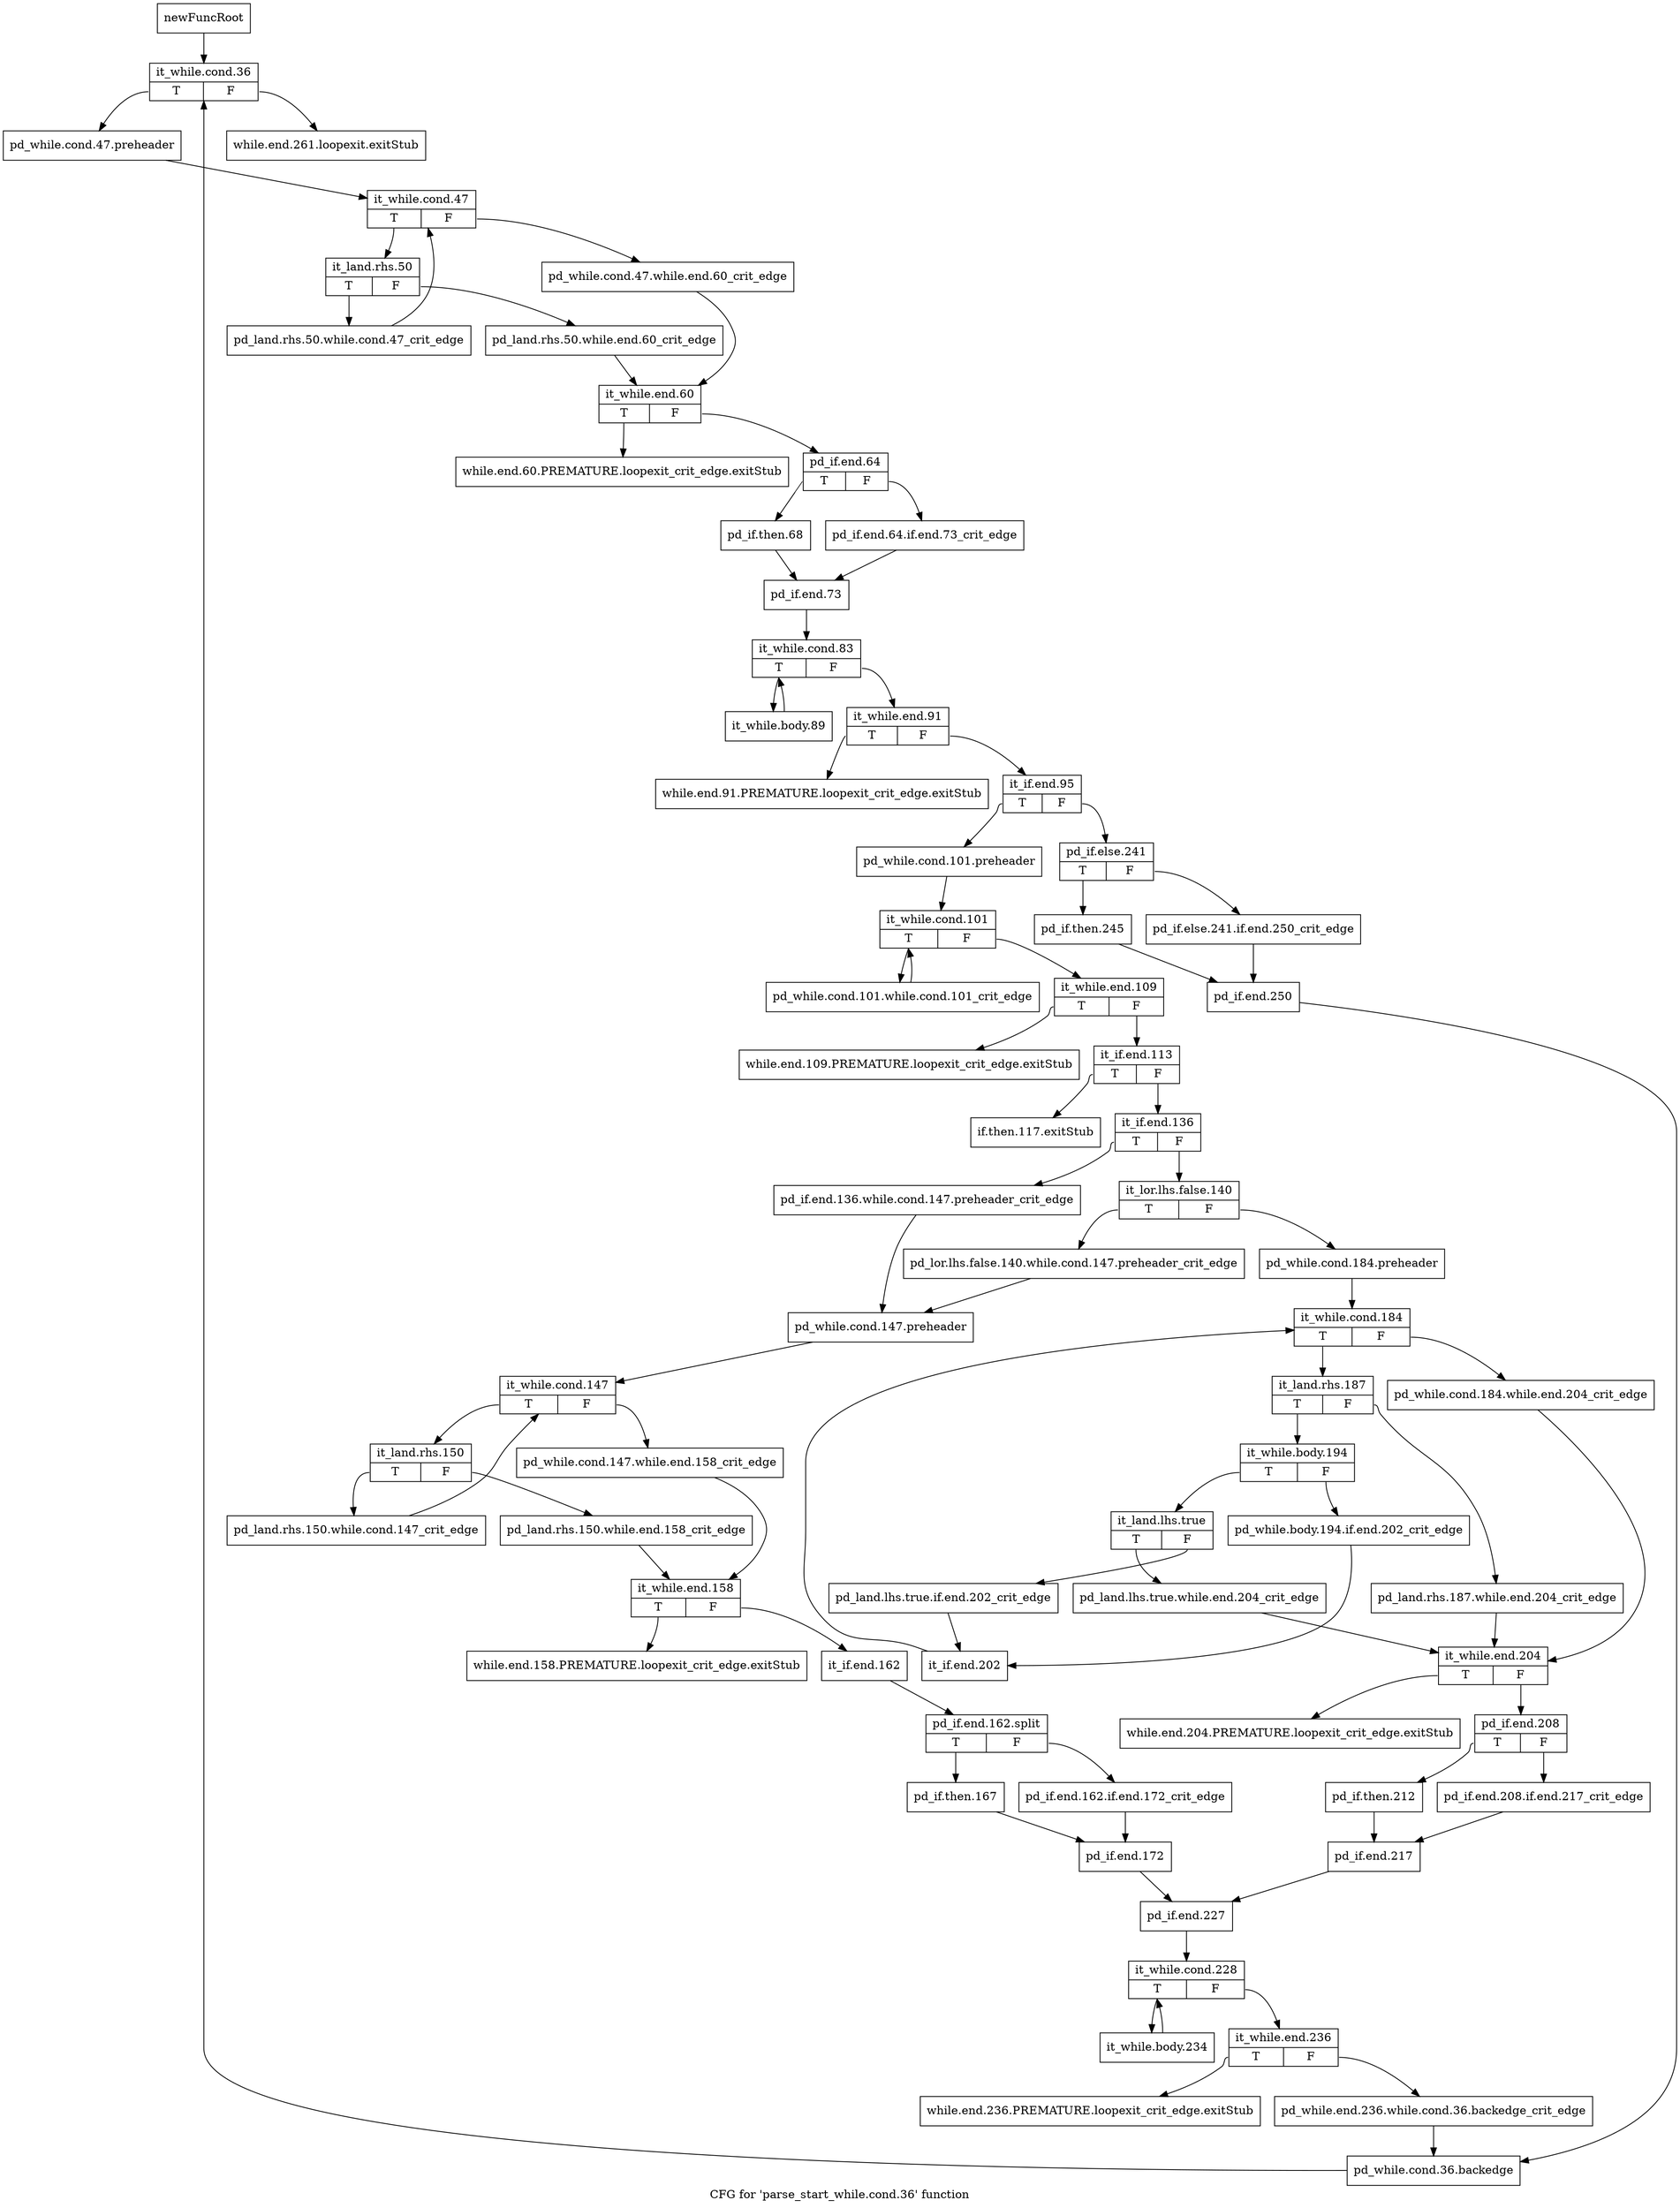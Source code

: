 digraph "CFG for 'parse_start_while.cond.36' function" {
	label="CFG for 'parse_start_while.cond.36' function";

	Node0x59a0310 [shape=record,label="{newFuncRoot}"];
	Node0x59a0310 -> Node0x59a05e0;
	Node0x59a0360 [shape=record,label="{while.end.261.loopexit.exitStub}"];
	Node0x59a03b0 [shape=record,label="{while.end.60.PREMATURE.loopexit_crit_edge.exitStub}"];
	Node0x59a0400 [shape=record,label="{while.end.91.PREMATURE.loopexit_crit_edge.exitStub}"];
	Node0x59a0450 [shape=record,label="{while.end.109.PREMATURE.loopexit_crit_edge.exitStub}"];
	Node0x59a04a0 [shape=record,label="{if.then.117.exitStub}"];
	Node0x59a04f0 [shape=record,label="{while.end.204.PREMATURE.loopexit_crit_edge.exitStub}"];
	Node0x59a0540 [shape=record,label="{while.end.158.PREMATURE.loopexit_crit_edge.exitStub}"];
	Node0x59a0590 [shape=record,label="{while.end.236.PREMATURE.loopexit_crit_edge.exitStub}"];
	Node0x59a05e0 [shape=record,label="{it_while.cond.36|{<s0>T|<s1>F}}"];
	Node0x59a05e0:s0 -> Node0x59a0630;
	Node0x59a05e0:s1 -> Node0x59a0360;
	Node0x59a0630 [shape=record,label="{pd_while.cond.47.preheader}"];
	Node0x59a0630 -> Node0x59a0680;
	Node0x59a0680 [shape=record,label="{it_while.cond.47|{<s0>T|<s1>F}}"];
	Node0x59a0680:s0 -> Node0x59a0720;
	Node0x59a0680:s1 -> Node0x59a06d0;
	Node0x59a06d0 [shape=record,label="{pd_while.cond.47.while.end.60_crit_edge}"];
	Node0x59a06d0 -> Node0x59a07c0;
	Node0x59a0720 [shape=record,label="{it_land.rhs.50|{<s0>T|<s1>F}}"];
	Node0x59a0720:s0 -> Node0x59a18f0;
	Node0x59a0720:s1 -> Node0x59a0770;
	Node0x59a0770 [shape=record,label="{pd_land.rhs.50.while.end.60_crit_edge}"];
	Node0x59a0770 -> Node0x59a07c0;
	Node0x59a07c0 [shape=record,label="{it_while.end.60|{<s0>T|<s1>F}}"];
	Node0x59a07c0:s0 -> Node0x59a03b0;
	Node0x59a07c0:s1 -> Node0x59a0810;
	Node0x59a0810 [shape=record,label="{pd_if.end.64|{<s0>T|<s1>F}}"];
	Node0x59a0810:s0 -> Node0x59a08b0;
	Node0x59a0810:s1 -> Node0x59a0860;
	Node0x59a0860 [shape=record,label="{pd_if.end.64.if.end.73_crit_edge}"];
	Node0x59a0860 -> Node0x59a0900;
	Node0x59a08b0 [shape=record,label="{pd_if.then.68}"];
	Node0x59a08b0 -> Node0x59a0900;
	Node0x59a0900 [shape=record,label="{pd_if.end.73}"];
	Node0x59a0900 -> Node0x59a0950;
	Node0x59a0950 [shape=record,label="{it_while.cond.83|{<s0>T|<s1>F}}"];
	Node0x59a0950:s0 -> Node0x59a18a0;
	Node0x59a0950:s1 -> Node0x59a09a0;
	Node0x59a09a0 [shape=record,label="{it_while.end.91|{<s0>T|<s1>F}}"];
	Node0x59a09a0:s0 -> Node0x59a0400;
	Node0x59a09a0:s1 -> Node0x59a09f0;
	Node0x59a09f0 [shape=record,label="{it_if.end.95|{<s0>T|<s1>F}}"];
	Node0x59a09f0:s0 -> Node0x59a0b80;
	Node0x59a09f0:s1 -> Node0x59a0a40;
	Node0x59a0a40 [shape=record,label="{pd_if.else.241|{<s0>T|<s1>F}}"];
	Node0x59a0a40:s0 -> Node0x59a0ae0;
	Node0x59a0a40:s1 -> Node0x59a0a90;
	Node0x59a0a90 [shape=record,label="{pd_if.else.241.if.end.250_crit_edge}"];
	Node0x59a0a90 -> Node0x59a0b30;
	Node0x59a0ae0 [shape=record,label="{pd_if.then.245}"];
	Node0x59a0ae0 -> Node0x59a0b30;
	Node0x59a0b30 [shape=record,label="{pd_if.end.250}"];
	Node0x59a0b30 -> Node0x59a1760;
	Node0x59a0b80 [shape=record,label="{pd_while.cond.101.preheader}"];
	Node0x59a0b80 -> Node0x59a0bd0;
	Node0x59a0bd0 [shape=record,label="{it_while.cond.101|{<s0>T|<s1>F}}"];
	Node0x59a0bd0:s0 -> Node0x59a1850;
	Node0x59a0bd0:s1 -> Node0x59a0c20;
	Node0x59a0c20 [shape=record,label="{it_while.end.109|{<s0>T|<s1>F}}"];
	Node0x59a0c20:s0 -> Node0x59a0450;
	Node0x59a0c20:s1 -> Node0x59a0c70;
	Node0x59a0c70 [shape=record,label="{it_if.end.113|{<s0>T|<s1>F}}"];
	Node0x59a0c70:s0 -> Node0x59a04a0;
	Node0x59a0c70:s1 -> Node0x59a0cc0;
	Node0x59a0cc0 [shape=record,label="{it_if.end.136|{<s0>T|<s1>F}}"];
	Node0x59a0cc0:s0 -> Node0x59a12b0;
	Node0x59a0cc0:s1 -> Node0x59a0d10;
	Node0x59a0d10 [shape=record,label="{it_lor.lhs.false.140|{<s0>T|<s1>F}}"];
	Node0x59a0d10:s0 -> Node0x59a1260;
	Node0x59a0d10:s1 -> Node0x59a0d60;
	Node0x59a0d60 [shape=record,label="{pd_while.cond.184.preheader}"];
	Node0x59a0d60 -> Node0x59a0db0;
	Node0x59a0db0 [shape=record,label="{it_while.cond.184|{<s0>T|<s1>F}}"];
	Node0x59a0db0:s0 -> Node0x59a0e50;
	Node0x59a0db0:s1 -> Node0x59a0e00;
	Node0x59a0e00 [shape=record,label="{pd_while.cond.184.while.end.204_crit_edge}"];
	Node0x59a0e00 -> Node0x59a10d0;
	Node0x59a0e50 [shape=record,label="{it_land.rhs.187|{<s0>T|<s1>F}}"];
	Node0x59a0e50:s0 -> Node0x59a0ef0;
	Node0x59a0e50:s1 -> Node0x59a0ea0;
	Node0x59a0ea0 [shape=record,label="{pd_land.rhs.187.while.end.204_crit_edge}"];
	Node0x59a0ea0 -> Node0x59a10d0;
	Node0x59a0ef0 [shape=record,label="{it_while.body.194|{<s0>T|<s1>F}}"];
	Node0x59a0ef0:s0 -> Node0x59a0f90;
	Node0x59a0ef0:s1 -> Node0x59a0f40;
	Node0x59a0f40 [shape=record,label="{pd_while.body.194.if.end.202_crit_edge}"];
	Node0x59a0f40 -> Node0x59a1030;
	Node0x59a0f90 [shape=record,label="{it_land.lhs.true|{<s0>T|<s1>F}}"];
	Node0x59a0f90:s0 -> Node0x59a1080;
	Node0x59a0f90:s1 -> Node0x59a0fe0;
	Node0x59a0fe0 [shape=record,label="{pd_land.lhs.true.if.end.202_crit_edge}"];
	Node0x59a0fe0 -> Node0x59a1030;
	Node0x59a1030 [shape=record,label="{it_if.end.202}"];
	Node0x59a1030 -> Node0x59a0db0;
	Node0x59a1080 [shape=record,label="{pd_land.lhs.true.while.end.204_crit_edge}"];
	Node0x59a1080 -> Node0x59a10d0;
	Node0x59a10d0 [shape=record,label="{it_while.end.204|{<s0>T|<s1>F}}"];
	Node0x59a10d0:s0 -> Node0x59a04f0;
	Node0x59a10d0:s1 -> Node0x59a1120;
	Node0x59a1120 [shape=record,label="{pd_if.end.208|{<s0>T|<s1>F}}"];
	Node0x59a1120:s0 -> Node0x59a11c0;
	Node0x59a1120:s1 -> Node0x59a1170;
	Node0x59a1170 [shape=record,label="{pd_if.end.208.if.end.217_crit_edge}"];
	Node0x59a1170 -> Node0x59a1210;
	Node0x59a11c0 [shape=record,label="{pd_if.then.212}"];
	Node0x59a11c0 -> Node0x59a1210;
	Node0x59a1210 [shape=record,label="{pd_if.end.217}"];
	Node0x59a1210 -> Node0x59a1620;
	Node0x59a1260 [shape=record,label="{pd_lor.lhs.false.140.while.cond.147.preheader_crit_edge}"];
	Node0x59a1260 -> Node0x59a1300;
	Node0x59a12b0 [shape=record,label="{pd_if.end.136.while.cond.147.preheader_crit_edge}"];
	Node0x59a12b0 -> Node0x59a1300;
	Node0x59a1300 [shape=record,label="{pd_while.cond.147.preheader}"];
	Node0x59a1300 -> Node0x59a1350;
	Node0x59a1350 [shape=record,label="{it_while.cond.147|{<s0>T|<s1>F}}"];
	Node0x59a1350:s0 -> Node0x59a13f0;
	Node0x59a1350:s1 -> Node0x59a13a0;
	Node0x59a13a0 [shape=record,label="{pd_while.cond.147.while.end.158_crit_edge}"];
	Node0x59a13a0 -> Node0x59a1490;
	Node0x59a13f0 [shape=record,label="{it_land.rhs.150|{<s0>T|<s1>F}}"];
	Node0x59a13f0:s0 -> Node0x59a1800;
	Node0x59a13f0:s1 -> Node0x59a1440;
	Node0x59a1440 [shape=record,label="{pd_land.rhs.150.while.end.158_crit_edge}"];
	Node0x59a1440 -> Node0x59a1490;
	Node0x59a1490 [shape=record,label="{it_while.end.158|{<s0>T|<s1>F}}"];
	Node0x59a1490:s0 -> Node0x59a0540;
	Node0x59a1490:s1 -> Node0x59a14e0;
	Node0x59a14e0 [shape=record,label="{it_if.end.162}"];
	Node0x59a14e0 -> Node0x7053e20;
	Node0x7053e20 [shape=record,label="{pd_if.end.162.split|{<s0>T|<s1>F}}"];
	Node0x7053e20:s0 -> Node0x59a1580;
	Node0x7053e20:s1 -> Node0x59a1530;
	Node0x59a1530 [shape=record,label="{pd_if.end.162.if.end.172_crit_edge}"];
	Node0x59a1530 -> Node0x59a15d0;
	Node0x59a1580 [shape=record,label="{pd_if.then.167}"];
	Node0x59a1580 -> Node0x59a15d0;
	Node0x59a15d0 [shape=record,label="{pd_if.end.172}"];
	Node0x59a15d0 -> Node0x59a1620;
	Node0x59a1620 [shape=record,label="{pd_if.end.227}"];
	Node0x59a1620 -> Node0x59a1670;
	Node0x59a1670 [shape=record,label="{it_while.cond.228|{<s0>T|<s1>F}}"];
	Node0x59a1670:s0 -> Node0x59a17b0;
	Node0x59a1670:s1 -> Node0x59a16c0;
	Node0x59a16c0 [shape=record,label="{it_while.end.236|{<s0>T|<s1>F}}"];
	Node0x59a16c0:s0 -> Node0x59a0590;
	Node0x59a16c0:s1 -> Node0x59a1710;
	Node0x59a1710 [shape=record,label="{pd_while.end.236.while.cond.36.backedge_crit_edge}"];
	Node0x59a1710 -> Node0x59a1760;
	Node0x59a1760 [shape=record,label="{pd_while.cond.36.backedge}"];
	Node0x59a1760 -> Node0x59a05e0;
	Node0x59a17b0 [shape=record,label="{it_while.body.234}"];
	Node0x59a17b0 -> Node0x59a1670;
	Node0x59a1800 [shape=record,label="{pd_land.rhs.150.while.cond.147_crit_edge}"];
	Node0x59a1800 -> Node0x59a1350;
	Node0x59a1850 [shape=record,label="{pd_while.cond.101.while.cond.101_crit_edge}"];
	Node0x59a1850 -> Node0x59a0bd0;
	Node0x59a18a0 [shape=record,label="{it_while.body.89}"];
	Node0x59a18a0 -> Node0x59a0950;
	Node0x59a18f0 [shape=record,label="{pd_land.rhs.50.while.cond.47_crit_edge}"];
	Node0x59a18f0 -> Node0x59a0680;
}
